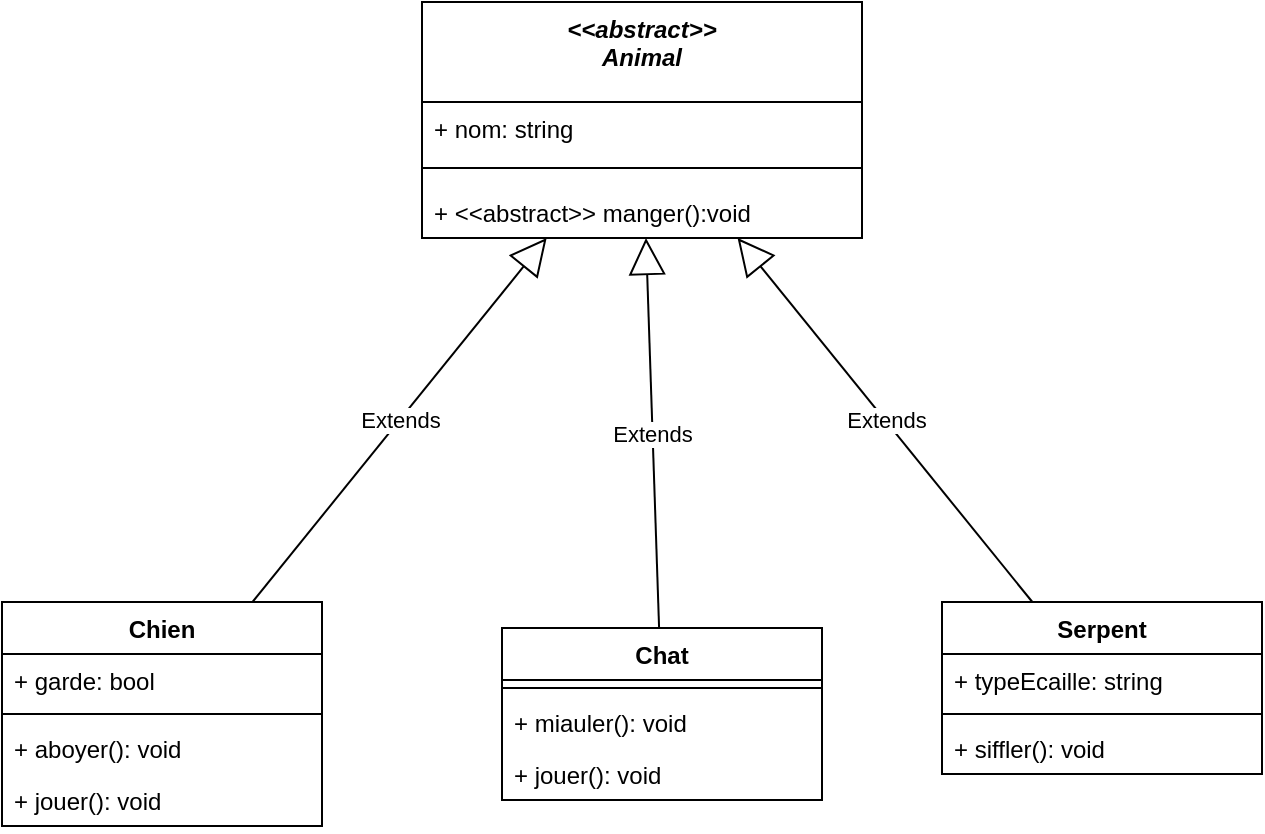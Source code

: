 <mxfile>
    <diagram name="Page-1" id="pWrHe5AolaJrUVZsAG_Y">
        <mxGraphModel dx="811" dy="518" grid="1" gridSize="10" guides="1" tooltips="1" connect="1" arrows="1" fold="1" page="1" pageScale="1" pageWidth="850" pageHeight="1100" math="0" shadow="0">
            <root>
                <mxCell id="0"/>
                <mxCell id="1" parent="0"/>
                <mxCell id="NcqapopG9MdmplFO180e-32" value="Chien" style="swimlane;fontStyle=1;align=center;verticalAlign=top;childLayout=stackLayout;horizontal=1;startSize=26;horizontalStack=0;resizeParent=1;resizeParentMax=0;resizeLast=0;collapsible=1;marginBottom=0;whiteSpace=wrap;html=1;" parent="1" vertex="1">
                    <mxGeometry x="190" y="990" width="160" height="112" as="geometry"/>
                </mxCell>
                <mxCell id="NcqapopG9MdmplFO180e-33" value="+ garde: bool" style="text;strokeColor=none;fillColor=none;align=left;verticalAlign=top;spacingLeft=4;spacingRight=4;overflow=hidden;rotatable=0;points=[[0,0.5],[1,0.5]];portConstraint=eastwest;whiteSpace=wrap;html=1;" parent="NcqapopG9MdmplFO180e-32" vertex="1">
                    <mxGeometry y="26" width="160" height="26" as="geometry"/>
                </mxCell>
                <mxCell id="NcqapopG9MdmplFO180e-34" value="" style="line;strokeWidth=1;fillColor=none;align=left;verticalAlign=middle;spacingTop=-1;spacingLeft=3;spacingRight=3;rotatable=0;labelPosition=right;points=[];portConstraint=eastwest;strokeColor=inherit;" parent="NcqapopG9MdmplFO180e-32" vertex="1">
                    <mxGeometry y="52" width="160" height="8" as="geometry"/>
                </mxCell>
                <mxCell id="NcqapopG9MdmplFO180e-35" value="+ aboyer(): void" style="text;strokeColor=none;fillColor=none;align=left;verticalAlign=top;spacingLeft=4;spacingRight=4;overflow=hidden;rotatable=0;points=[[0,0.5],[1,0.5]];portConstraint=eastwest;whiteSpace=wrap;html=1;" parent="NcqapopG9MdmplFO180e-32" vertex="1">
                    <mxGeometry y="60" width="160" height="26" as="geometry"/>
                </mxCell>
                <mxCell id="NcqapopG9MdmplFO180e-36" value="+ jouer(): void" style="text;strokeColor=none;fillColor=none;align=left;verticalAlign=top;spacingLeft=4;spacingRight=4;overflow=hidden;rotatable=0;points=[[0,0.5],[1,0.5]];portConstraint=eastwest;whiteSpace=wrap;html=1;" parent="NcqapopG9MdmplFO180e-32" vertex="1">
                    <mxGeometry y="86" width="160" height="26" as="geometry"/>
                </mxCell>
                <mxCell id="NcqapopG9MdmplFO180e-38" value="Chat" style="swimlane;fontStyle=1;align=center;verticalAlign=top;childLayout=stackLayout;horizontal=1;startSize=26;horizontalStack=0;resizeParent=1;resizeParentMax=0;resizeLast=0;collapsible=1;marginBottom=0;whiteSpace=wrap;html=1;" parent="1" vertex="1">
                    <mxGeometry x="440" y="1003" width="160" height="86" as="geometry"/>
                </mxCell>
                <mxCell id="NcqapopG9MdmplFO180e-40" value="" style="line;strokeWidth=1;fillColor=none;align=left;verticalAlign=middle;spacingTop=-1;spacingLeft=3;spacingRight=3;rotatable=0;labelPosition=right;points=[];portConstraint=eastwest;strokeColor=inherit;" parent="NcqapopG9MdmplFO180e-38" vertex="1">
                    <mxGeometry y="26" width="160" height="8" as="geometry"/>
                </mxCell>
                <mxCell id="NcqapopG9MdmplFO180e-41" value="+ miauler(): void" style="text;strokeColor=none;fillColor=none;align=left;verticalAlign=top;spacingLeft=4;spacingRight=4;overflow=hidden;rotatable=0;points=[[0,0.5],[1,0.5]];portConstraint=eastwest;whiteSpace=wrap;html=1;" parent="NcqapopG9MdmplFO180e-38" vertex="1">
                    <mxGeometry y="34" width="160" height="26" as="geometry"/>
                </mxCell>
                <mxCell id="NcqapopG9MdmplFO180e-42" value="+ jouer(): void" style="text;strokeColor=none;fillColor=none;align=left;verticalAlign=top;spacingLeft=4;spacingRight=4;overflow=hidden;rotatable=0;points=[[0,0.5],[1,0.5]];portConstraint=eastwest;whiteSpace=wrap;html=1;" parent="NcqapopG9MdmplFO180e-38" vertex="1">
                    <mxGeometry y="60" width="160" height="26" as="geometry"/>
                </mxCell>
                <mxCell id="NcqapopG9MdmplFO180e-44" value="Serpent" style="swimlane;fontStyle=1;align=center;verticalAlign=top;childLayout=stackLayout;horizontal=1;startSize=26;horizontalStack=0;resizeParent=1;resizeParentMax=0;resizeLast=0;collapsible=1;marginBottom=0;whiteSpace=wrap;html=1;" parent="1" vertex="1">
                    <mxGeometry x="660" y="990" width="160" height="86" as="geometry"/>
                </mxCell>
                <mxCell id="NcqapopG9MdmplFO180e-56" value="+ typeEcaille: string" style="text;strokeColor=none;fillColor=none;align=left;verticalAlign=top;spacingLeft=4;spacingRight=4;overflow=hidden;rotatable=0;points=[[0,0.5],[1,0.5]];portConstraint=eastwest;whiteSpace=wrap;html=1;" parent="NcqapopG9MdmplFO180e-44" vertex="1">
                    <mxGeometry y="26" width="160" height="26" as="geometry"/>
                </mxCell>
                <mxCell id="NcqapopG9MdmplFO180e-46" value="" style="line;strokeWidth=1;fillColor=none;align=left;verticalAlign=middle;spacingTop=-1;spacingLeft=3;spacingRight=3;rotatable=0;labelPosition=right;points=[];portConstraint=eastwest;strokeColor=inherit;" parent="NcqapopG9MdmplFO180e-44" vertex="1">
                    <mxGeometry y="52" width="160" height="8" as="geometry"/>
                </mxCell>
                <mxCell id="NcqapopG9MdmplFO180e-47" value="+ siffler(): void" style="text;strokeColor=none;fillColor=none;align=left;verticalAlign=top;spacingLeft=4;spacingRight=4;overflow=hidden;rotatable=0;points=[[0,0.5],[1,0.5]];portConstraint=eastwest;whiteSpace=wrap;html=1;" parent="NcqapopG9MdmplFO180e-44" vertex="1">
                    <mxGeometry y="60" width="160" height="26" as="geometry"/>
                </mxCell>
                <mxCell id="NcqapopG9MdmplFO180e-50" value="&lt;i&gt;&amp;lt;&amp;lt;abstract&amp;gt;&amp;gt;&lt;br&gt;Animal&lt;/i&gt;" style="swimlane;fontStyle=1;align=center;verticalAlign=top;childLayout=stackLayout;horizontal=1;startSize=50;horizontalStack=0;resizeParent=1;resizeParentMax=0;resizeLast=0;collapsible=1;marginBottom=0;whiteSpace=wrap;html=1;" parent="1" vertex="1">
                    <mxGeometry x="400" y="690" width="220" height="118" as="geometry"/>
                </mxCell>
                <mxCell id="NcqapopG9MdmplFO180e-51" value="+ nom: string" style="text;strokeColor=none;fillColor=none;align=left;verticalAlign=top;spacingLeft=4;spacingRight=4;overflow=hidden;rotatable=0;points=[[0,0.5],[1,0.5]];portConstraint=eastwest;whiteSpace=wrap;html=1;" parent="NcqapopG9MdmplFO180e-50" vertex="1">
                    <mxGeometry y="50" width="220" height="24" as="geometry"/>
                </mxCell>
                <mxCell id="NcqapopG9MdmplFO180e-52" value="" style="line;strokeWidth=1;fillColor=none;align=left;verticalAlign=middle;spacingTop=-1;spacingLeft=3;spacingRight=3;rotatable=0;labelPosition=right;points=[];portConstraint=eastwest;strokeColor=inherit;" parent="NcqapopG9MdmplFO180e-50" vertex="1">
                    <mxGeometry y="74" width="220" height="18" as="geometry"/>
                </mxCell>
                <mxCell id="NcqapopG9MdmplFO180e-55" value="+ &amp;lt;&amp;lt;abstract&amp;gt;&amp;gt; manger():void&amp;nbsp;" style="text;strokeColor=none;fillColor=none;align=left;verticalAlign=top;spacingLeft=4;spacingRight=4;overflow=hidden;rotatable=0;points=[[0,0.5],[1,0.5]];portConstraint=eastwest;whiteSpace=wrap;html=1;" parent="NcqapopG9MdmplFO180e-50" vertex="1">
                    <mxGeometry y="92" width="220" height="26" as="geometry"/>
                </mxCell>
                <mxCell id="NcqapopG9MdmplFO180e-60" value="Extends" style="endArrow=block;endSize=16;endFill=0;html=1;rounded=0;" parent="1" source="NcqapopG9MdmplFO180e-32" target="NcqapopG9MdmplFO180e-50" edge="1">
                    <mxGeometry width="160" relative="1" as="geometry">
                        <mxPoint x="400" y="1040" as="sourcePoint"/>
                        <mxPoint x="560" y="1040" as="targetPoint"/>
                    </mxGeometry>
                </mxCell>
                <mxCell id="NcqapopG9MdmplFO180e-61" value="Extends" style="endArrow=block;endSize=16;endFill=0;html=1;rounded=0;" parent="1" source="NcqapopG9MdmplFO180e-38" target="NcqapopG9MdmplFO180e-50" edge="1">
                    <mxGeometry width="160" relative="1" as="geometry">
                        <mxPoint x="342" y="1000" as="sourcePoint"/>
                        <mxPoint x="458" y="846" as="targetPoint"/>
                    </mxGeometry>
                </mxCell>
                <mxCell id="NcqapopG9MdmplFO180e-62" value="Extends" style="endArrow=block;endSize=16;endFill=0;html=1;rounded=0;" parent="1" source="NcqapopG9MdmplFO180e-44" target="NcqapopG9MdmplFO180e-50" edge="1">
                    <mxGeometry width="160" relative="1" as="geometry">
                        <mxPoint x="520" y="1013" as="sourcePoint"/>
                        <mxPoint x="496" y="846" as="targetPoint"/>
                    </mxGeometry>
                </mxCell>
            </root>
        </mxGraphModel>
    </diagram>
</mxfile>